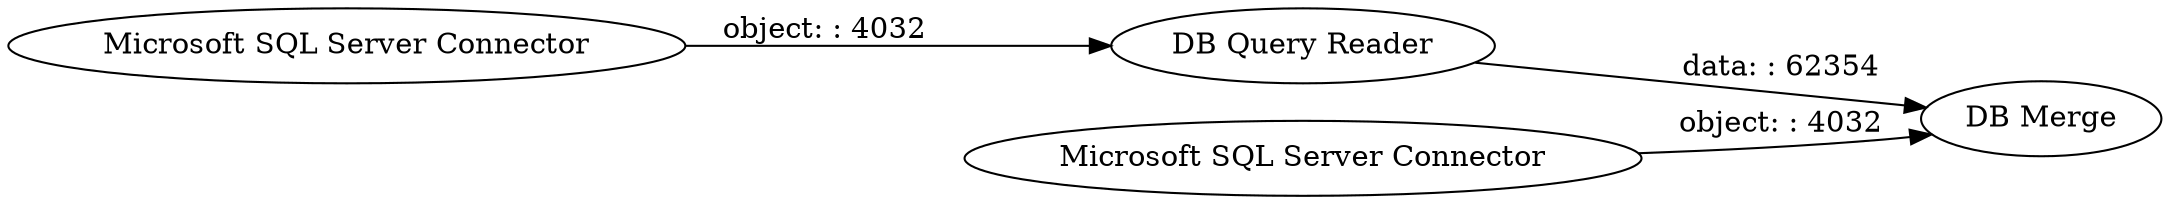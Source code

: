 digraph {
	"-8069918739855042339_1" [label="Microsoft SQL Server Connector"]
	"-8069918739855042339_2" [label="Microsoft SQL Server Connector"]
	"-8069918739855042339_5" [label="DB Merge"]
	"-8069918739855042339_3" [label="DB Query Reader"]
	"-8069918739855042339_1" -> "-8069918739855042339_3" [label="object: : 4032"]
	"-8069918739855042339_2" -> "-8069918739855042339_5" [label="object: : 4032"]
	"-8069918739855042339_3" -> "-8069918739855042339_5" [label="data: : 62354"]
	rankdir=LR
}
